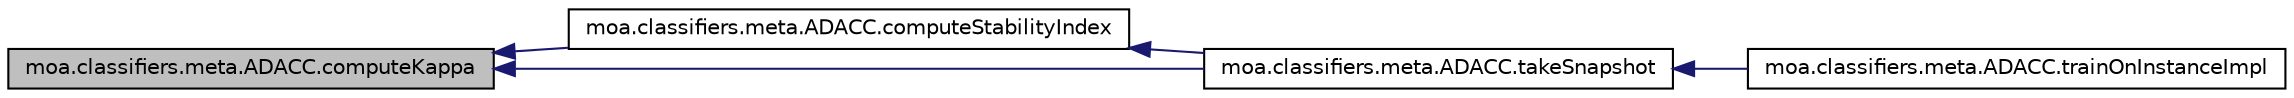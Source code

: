 digraph G
{
  edge [fontname="Helvetica",fontsize="10",labelfontname="Helvetica",labelfontsize="10"];
  node [fontname="Helvetica",fontsize="10",shape=record];
  rankdir=LR;
  Node1 [label="moa.classifiers.meta.ADACC.computeKappa",height=0.2,width=0.4,color="black", fillcolor="grey75", style="filled" fontcolor="black"];
  Node1 -> Node2 [dir=back,color="midnightblue",fontsize="10",style="solid",fontname="Helvetica"];
  Node2 [label="moa.classifiers.meta.ADACC.computeStabilityIndex",height=0.2,width=0.4,color="black", fillcolor="white", style="filled",URL="$classmoa_1_1classifiers_1_1meta_1_1ADACC.html#a90af489cdb600df1e064cf9709d6ec3c",tooltip="Returns the stability index of the adaptive ensemble of classifiers."];
  Node2 -> Node3 [dir=back,color="midnightblue",fontsize="10",style="solid",fontname="Helvetica"];
  Node3 [label="moa.classifiers.meta.ADACC.takeSnapshot",height=0.2,width=0.4,color="black", fillcolor="white", style="filled",URL="$classmoa_1_1classifiers_1_1meta_1_1ADACC.html#a3689b1cc035b176acc6da2e1434bd12c",tooltip="If the environment is stable enough, take a snapshot (a copy) of the best adaptive..."];
  Node3 -> Node4 [dir=back,color="midnightblue",fontsize="10",style="solid",fontname="Helvetica"];
  Node4 [label="moa.classifiers.meta.ADACC.trainOnInstanceImpl",height=0.2,width=0.4,color="black", fillcolor="white", style="filled",URL="$classmoa_1_1classifiers_1_1meta_1_1ADACC.html#afac7020458c562ced7fb327021d15e92",tooltip="Trains this classifier incrementally using the given instance."];
  Node1 -> Node3 [dir=back,color="midnightblue",fontsize="10",style="solid",fontname="Helvetica"];
}
